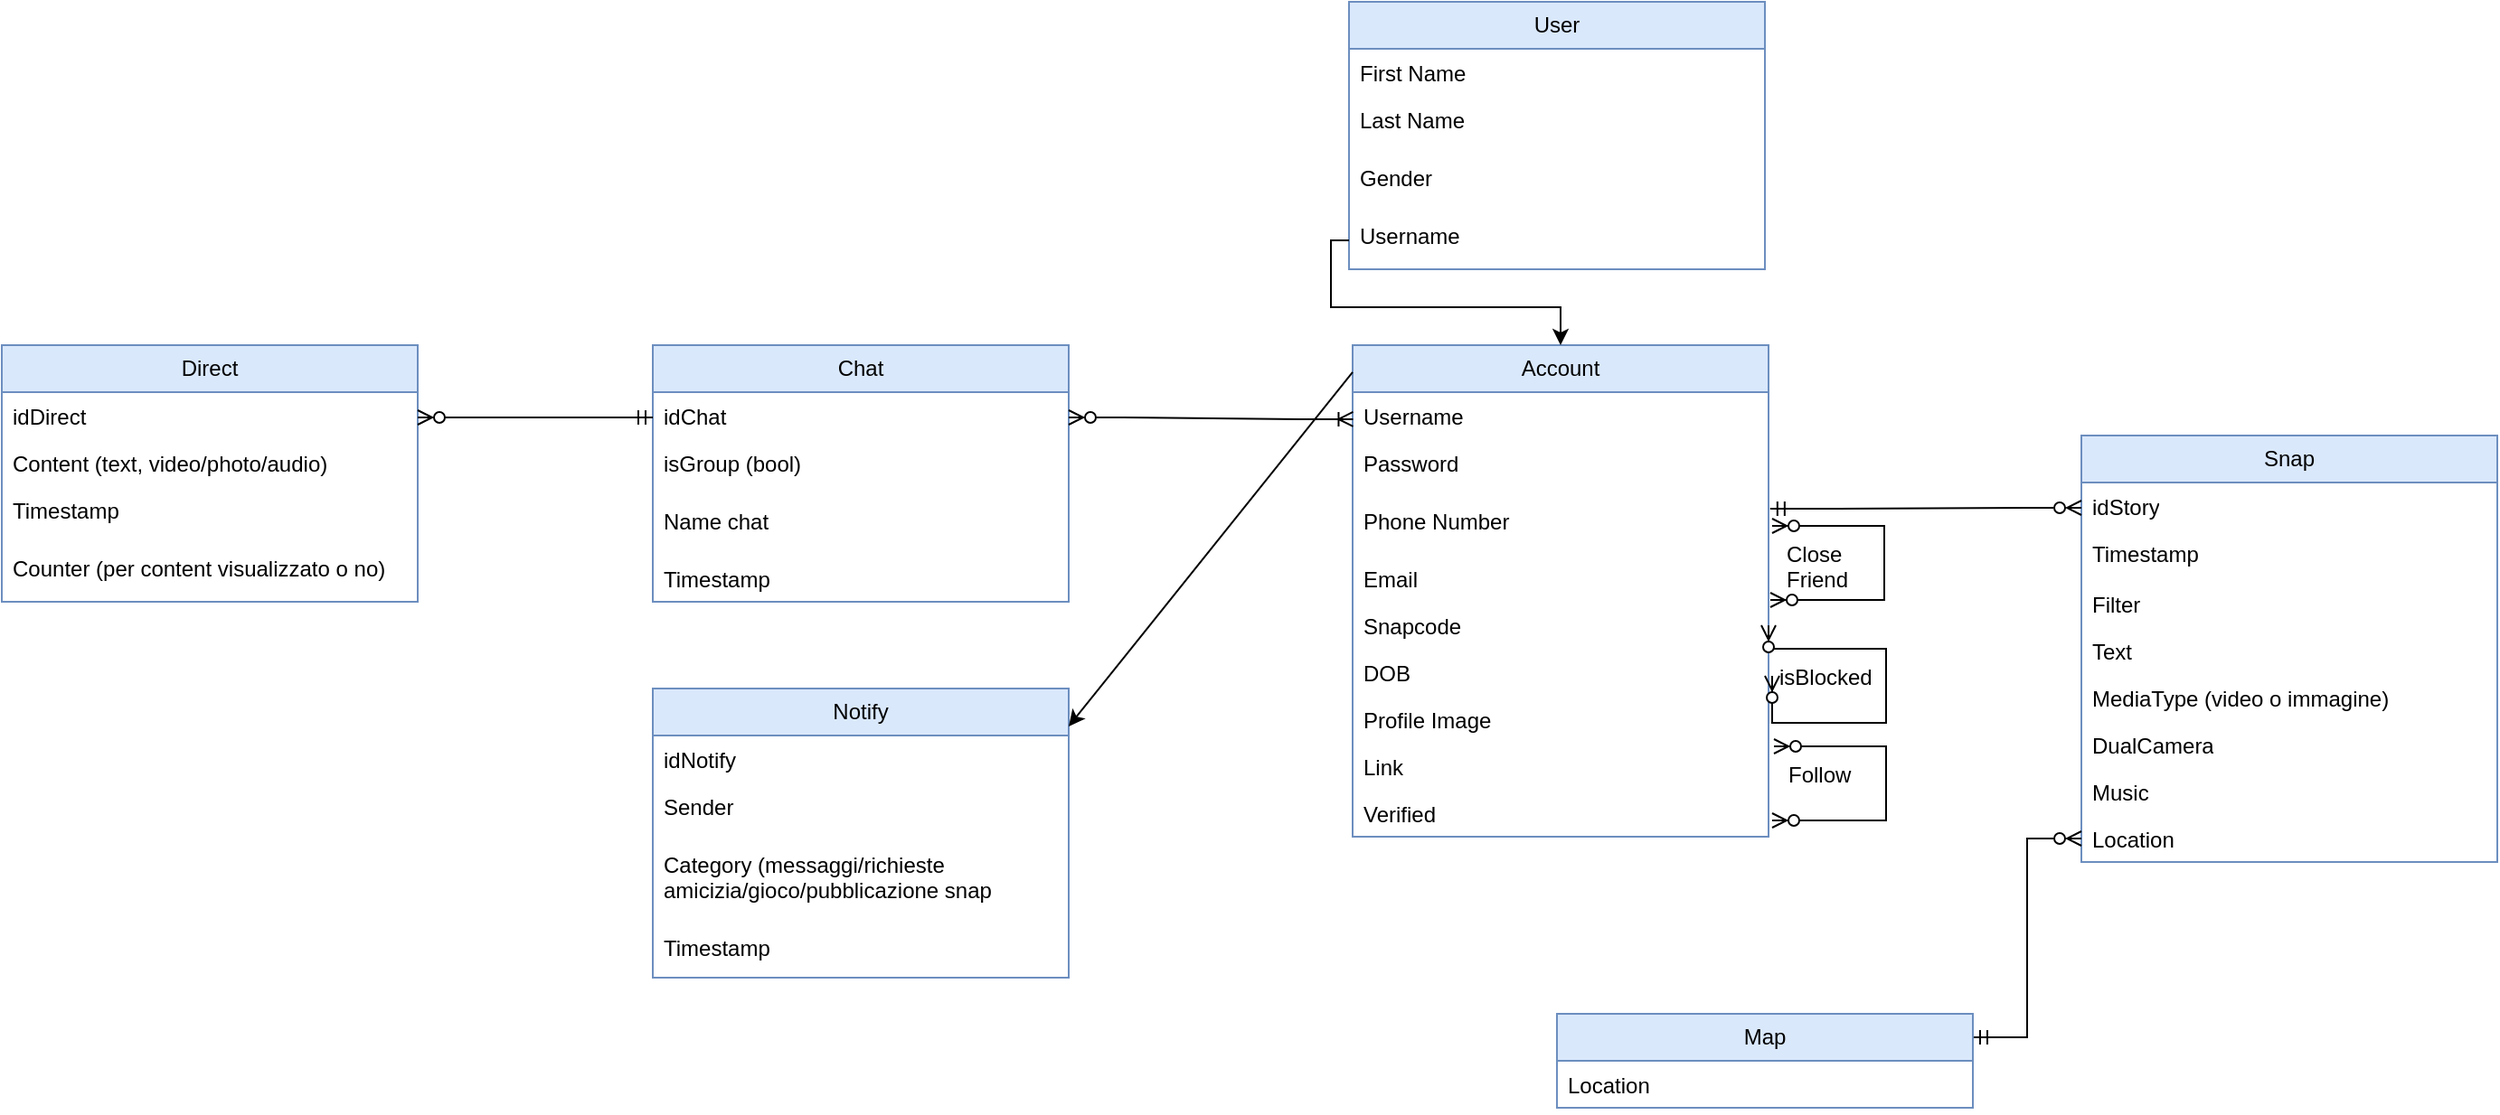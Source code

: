 <mxfile version="22.0.4" type="github">
  <diagram name="Pagina-1" id="GIBFP50uOtnZrcErWkJY">
    <mxGraphModel dx="1122" dy="761" grid="1" gridSize="10" guides="1" tooltips="1" connect="1" arrows="1" fold="1" page="1" pageScale="1" pageWidth="827" pageHeight="1169" math="0" shadow="0">
      <root>
        <mxCell id="0" />
        <mxCell id="1" parent="0" />
        <mxCell id="8mNQiIAJqrb__Uq2_laJ-1" value="Direct" style="swimlane;fontStyle=0;childLayout=stackLayout;horizontal=1;startSize=26;fillColor=#dae8fc;horizontalStack=0;resizeParent=1;resizeParentMax=0;resizeLast=0;collapsible=1;marginBottom=0;whiteSpace=wrap;html=1;strokeColor=#6c8ebf;" parent="1" vertex="1">
          <mxGeometry x="80" y="200" width="230" height="142" as="geometry">
            <mxRectangle x="80" y="200" width="70" height="30" as="alternateBounds" />
          </mxGeometry>
        </mxCell>
        <mxCell id="8mNQiIAJqrb__Uq2_laJ-2" value="idDirect" style="text;strokeColor=none;fillColor=none;align=left;verticalAlign=top;spacingLeft=4;spacingRight=4;overflow=hidden;rotatable=0;points=[[0,0.5],[1,0.5]];portConstraint=eastwest;whiteSpace=wrap;html=1;" parent="8mNQiIAJqrb__Uq2_laJ-1" vertex="1">
          <mxGeometry y="26" width="230" height="26" as="geometry" />
        </mxCell>
        <mxCell id="8mNQiIAJqrb__Uq2_laJ-3" value="Content (text, video/photo/audio)" style="text;strokeColor=none;fillColor=none;align=left;verticalAlign=top;spacingLeft=4;spacingRight=4;overflow=hidden;rotatable=0;points=[[0,0.5],[1,0.5]];portConstraint=eastwest;whiteSpace=wrap;html=1;" parent="8mNQiIAJqrb__Uq2_laJ-1" vertex="1">
          <mxGeometry y="52" width="230" height="26" as="geometry" />
        </mxCell>
        <mxCell id="8mNQiIAJqrb__Uq2_laJ-4" value="Timestamp" style="text;strokeColor=none;fillColor=none;align=left;verticalAlign=top;spacingLeft=4;spacingRight=4;overflow=hidden;rotatable=0;points=[[0,0.5],[1,0.5]];portConstraint=eastwest;whiteSpace=wrap;html=1;" parent="8mNQiIAJqrb__Uq2_laJ-1" vertex="1">
          <mxGeometry y="78" width="230" height="32" as="geometry" />
        </mxCell>
        <mxCell id="8mNQiIAJqrb__Uq2_laJ-6" value="Counter (per content visualizzato o no)" style="text;strokeColor=none;fillColor=none;align=left;verticalAlign=top;spacingLeft=4;spacingRight=4;overflow=hidden;rotatable=0;points=[[0,0.5],[1,0.5]];portConstraint=eastwest;whiteSpace=wrap;html=1;" parent="8mNQiIAJqrb__Uq2_laJ-1" vertex="1">
          <mxGeometry y="110" width="230" height="32" as="geometry" />
        </mxCell>
        <mxCell id="8mNQiIAJqrb__Uq2_laJ-7" value="Chat" style="swimlane;fontStyle=0;childLayout=stackLayout;horizontal=1;startSize=26;fillColor=#dae8fc;horizontalStack=0;resizeParent=1;resizeParentMax=0;resizeLast=0;collapsible=1;marginBottom=0;whiteSpace=wrap;html=1;strokeColor=#6c8ebf;" parent="1" vertex="1">
          <mxGeometry x="440" y="200" width="230" height="142" as="geometry">
            <mxRectangle x="80" y="200" width="70" height="30" as="alternateBounds" />
          </mxGeometry>
        </mxCell>
        <mxCell id="8mNQiIAJqrb__Uq2_laJ-8" value="idChat" style="text;strokeColor=none;fillColor=none;align=left;verticalAlign=top;spacingLeft=4;spacingRight=4;overflow=hidden;rotatable=0;points=[[0,0.5],[1,0.5]];portConstraint=eastwest;whiteSpace=wrap;html=1;" parent="8mNQiIAJqrb__Uq2_laJ-7" vertex="1">
          <mxGeometry y="26" width="230" height="26" as="geometry" />
        </mxCell>
        <mxCell id="8mNQiIAJqrb__Uq2_laJ-10" value="isGroup (bool)" style="text;strokeColor=none;fillColor=none;align=left;verticalAlign=top;spacingLeft=4;spacingRight=4;overflow=hidden;rotatable=0;points=[[0,0.5],[1,0.5]];portConstraint=eastwest;whiteSpace=wrap;html=1;" parent="8mNQiIAJqrb__Uq2_laJ-7" vertex="1">
          <mxGeometry y="52" width="230" height="32" as="geometry" />
        </mxCell>
        <mxCell id="8mNQiIAJqrb__Uq2_laJ-11" value="Name chat" style="text;strokeColor=none;fillColor=none;align=left;verticalAlign=top;spacingLeft=4;spacingRight=4;overflow=hidden;rotatable=0;points=[[0,0.5],[1,0.5]];portConstraint=eastwest;whiteSpace=wrap;html=1;" parent="8mNQiIAJqrb__Uq2_laJ-7" vertex="1">
          <mxGeometry y="84" width="230" height="32" as="geometry" />
        </mxCell>
        <mxCell id="8mNQiIAJqrb__Uq2_laJ-12" value="Timestamp" style="text;strokeColor=none;fillColor=none;align=left;verticalAlign=top;spacingLeft=4;spacingRight=4;overflow=hidden;rotatable=0;points=[[0,0.5],[1,0.5]];portConstraint=eastwest;whiteSpace=wrap;html=1;" parent="8mNQiIAJqrb__Uq2_laJ-7" vertex="1">
          <mxGeometry y="116" width="230" height="26" as="geometry" />
        </mxCell>
        <mxCell id="8mNQiIAJqrb__Uq2_laJ-13" value="Account" style="swimlane;fontStyle=0;childLayout=stackLayout;horizontal=1;startSize=26;fillColor=#dae8fc;horizontalStack=0;resizeParent=1;resizeParentMax=0;resizeLast=0;collapsible=1;marginBottom=0;whiteSpace=wrap;html=1;strokeColor=#6c8ebf;" parent="1" vertex="1">
          <mxGeometry x="827" y="200" width="230" height="272" as="geometry">
            <mxRectangle x="80" y="200" width="70" height="30" as="alternateBounds" />
          </mxGeometry>
        </mxCell>
        <mxCell id="8mNQiIAJqrb__Uq2_laJ-14" value="Username" style="text;strokeColor=none;fillColor=none;align=left;verticalAlign=top;spacingLeft=4;spacingRight=4;overflow=hidden;rotatable=0;points=[[0,0.5],[1,0.5]];portConstraint=eastwest;whiteSpace=wrap;html=1;" parent="8mNQiIAJqrb__Uq2_laJ-13" vertex="1">
          <mxGeometry y="26" width="230" height="26" as="geometry" />
        </mxCell>
        <mxCell id="8mNQiIAJqrb__Uq2_laJ-15" value="Password" style="text;strokeColor=none;fillColor=none;align=left;verticalAlign=top;spacingLeft=4;spacingRight=4;overflow=hidden;rotatable=0;points=[[0,0.5],[1,0.5]];portConstraint=eastwest;whiteSpace=wrap;html=1;" parent="8mNQiIAJqrb__Uq2_laJ-13" vertex="1">
          <mxGeometry y="52" width="230" height="32" as="geometry" />
        </mxCell>
        <mxCell id="8mNQiIAJqrb__Uq2_laJ-16" value="Phone Number" style="text;strokeColor=none;fillColor=none;align=left;verticalAlign=top;spacingLeft=4;spacingRight=4;overflow=hidden;rotatable=0;points=[[0,0.5],[1,0.5]];portConstraint=eastwest;whiteSpace=wrap;html=1;" parent="8mNQiIAJqrb__Uq2_laJ-13" vertex="1">
          <mxGeometry y="84" width="230" height="32" as="geometry" />
        </mxCell>
        <mxCell id="8mNQiIAJqrb__Uq2_laJ-19" value="Email" style="text;strokeColor=none;fillColor=none;align=left;verticalAlign=top;spacingLeft=4;spacingRight=4;overflow=hidden;rotatable=0;points=[[0,0.5],[1,0.5]];portConstraint=eastwest;whiteSpace=wrap;html=1;" parent="8mNQiIAJqrb__Uq2_laJ-13" vertex="1">
          <mxGeometry y="116" width="230" height="26" as="geometry" />
        </mxCell>
        <mxCell id="8mNQiIAJqrb__Uq2_laJ-20" value="Snapcode" style="text;strokeColor=none;fillColor=none;align=left;verticalAlign=top;spacingLeft=4;spacingRight=4;overflow=hidden;rotatable=0;points=[[0,0.5],[1,0.5]];portConstraint=eastwest;whiteSpace=wrap;html=1;" parent="8mNQiIAJqrb__Uq2_laJ-13" vertex="1">
          <mxGeometry y="142" width="230" height="26" as="geometry" />
        </mxCell>
        <mxCell id="8mNQiIAJqrb__Uq2_laJ-21" value="DOB" style="text;strokeColor=none;fillColor=none;align=left;verticalAlign=top;spacingLeft=4;spacingRight=4;overflow=hidden;rotatable=0;points=[[0,0.5],[1,0.5]];portConstraint=eastwest;whiteSpace=wrap;html=1;" parent="8mNQiIAJqrb__Uq2_laJ-13" vertex="1">
          <mxGeometry y="168" width="230" height="26" as="geometry" />
        </mxCell>
        <mxCell id="8mNQiIAJqrb__Uq2_laJ-22" value="Profile Image" style="text;strokeColor=none;fillColor=none;align=left;verticalAlign=top;spacingLeft=4;spacingRight=4;overflow=hidden;rotatable=0;points=[[0,0.5],[1,0.5]];portConstraint=eastwest;whiteSpace=wrap;html=1;" parent="8mNQiIAJqrb__Uq2_laJ-13" vertex="1">
          <mxGeometry y="194" width="230" height="26" as="geometry" />
        </mxCell>
        <mxCell id="8mNQiIAJqrb__Uq2_laJ-23" value="Link" style="text;strokeColor=none;fillColor=none;align=left;verticalAlign=top;spacingLeft=4;spacingRight=4;overflow=hidden;rotatable=0;points=[[0,0.5],[1,0.5]];portConstraint=eastwest;whiteSpace=wrap;html=1;" parent="8mNQiIAJqrb__Uq2_laJ-13" vertex="1">
          <mxGeometry y="220" width="230" height="26" as="geometry" />
        </mxCell>
        <mxCell id="gF0_HSsdIN5_ckF4kotu-1" value="" style="fontSize=12;html=1;endArrow=ERzeroToMany;endFill=1;startArrow=ERzeroToMany;rounded=0;edgeStyle=orthogonalEdgeStyle;exitX=1;exitY=0.5;exitDx=0;exitDy=0;entryX=1;entryY=0.5;entryDx=0;entryDy=0;" edge="1" parent="8mNQiIAJqrb__Uq2_laJ-13" target="8mNQiIAJqrb__Uq2_laJ-20">
          <mxGeometry width="100" height="100" relative="1" as="geometry">
            <mxPoint x="232.0" y="183.0" as="sourcePoint" />
            <mxPoint x="223" y="160" as="targetPoint" />
            <Array as="points">
              <mxPoint x="232" y="209" />
              <mxPoint x="295" y="209" />
              <mxPoint x="295" y="168" />
              <mxPoint x="230" y="168" />
            </Array>
          </mxGeometry>
        </mxCell>
        <mxCell id="8mNQiIAJqrb__Uq2_laJ-24" value="Verified" style="text;strokeColor=none;fillColor=none;align=left;verticalAlign=top;spacingLeft=4;spacingRight=4;overflow=hidden;rotatable=0;points=[[0,0.5],[1,0.5]];portConstraint=eastwest;whiteSpace=wrap;html=1;" parent="8mNQiIAJqrb__Uq2_laJ-13" vertex="1">
          <mxGeometry y="246" width="230" height="26" as="geometry" />
        </mxCell>
        <mxCell id="8mNQiIAJqrb__Uq2_laJ-25" value="Snap" style="swimlane;fontStyle=0;childLayout=stackLayout;horizontal=1;startSize=26;fillColor=#dae8fc;horizontalStack=0;resizeParent=1;resizeParentMax=0;resizeLast=0;collapsible=1;marginBottom=0;whiteSpace=wrap;html=1;strokeColor=#6c8ebf;" parent="1" vertex="1">
          <mxGeometry x="1230" y="250" width="230" height="236" as="geometry">
            <mxRectangle x="80" y="200" width="70" height="30" as="alternateBounds" />
          </mxGeometry>
        </mxCell>
        <mxCell id="8mNQiIAJqrb__Uq2_laJ-26" value="idStory" style="text;strokeColor=none;fillColor=none;align=left;verticalAlign=top;spacingLeft=4;spacingRight=4;overflow=hidden;rotatable=0;points=[[0,0.5],[1,0.5]];portConstraint=eastwest;whiteSpace=wrap;html=1;" parent="8mNQiIAJqrb__Uq2_laJ-25" vertex="1">
          <mxGeometry y="26" width="230" height="26" as="geometry" />
        </mxCell>
        <mxCell id="8mNQiIAJqrb__Uq2_laJ-27" value="Timestamp" style="text;strokeColor=none;fillColor=none;align=left;verticalAlign=top;spacingLeft=4;spacingRight=4;overflow=hidden;rotatable=0;points=[[0,0.5],[1,0.5]];portConstraint=eastwest;whiteSpace=wrap;html=1;" parent="8mNQiIAJqrb__Uq2_laJ-25" vertex="1">
          <mxGeometry y="52" width="230" height="28" as="geometry" />
        </mxCell>
        <mxCell id="8mNQiIAJqrb__Uq2_laJ-29" value="Filter" style="text;strokeColor=none;fillColor=none;align=left;verticalAlign=top;spacingLeft=4;spacingRight=4;overflow=hidden;rotatable=0;points=[[0,0.5],[1,0.5]];portConstraint=eastwest;whiteSpace=wrap;html=1;" parent="8mNQiIAJqrb__Uq2_laJ-25" vertex="1">
          <mxGeometry y="80" width="230" height="26" as="geometry" />
        </mxCell>
        <mxCell id="8mNQiIAJqrb__Uq2_laJ-30" value="Text" style="text;strokeColor=none;fillColor=none;align=left;verticalAlign=top;spacingLeft=4;spacingRight=4;overflow=hidden;rotatable=0;points=[[0,0.5],[1,0.5]];portConstraint=eastwest;whiteSpace=wrap;html=1;" parent="8mNQiIAJqrb__Uq2_laJ-25" vertex="1">
          <mxGeometry y="106" width="230" height="26" as="geometry" />
        </mxCell>
        <mxCell id="8mNQiIAJqrb__Uq2_laJ-31" value="MediaType (video o immagine)" style="text;strokeColor=none;fillColor=none;align=left;verticalAlign=top;spacingLeft=4;spacingRight=4;overflow=hidden;rotatable=0;points=[[0,0.5],[1,0.5]];portConstraint=eastwest;whiteSpace=wrap;html=1;" parent="8mNQiIAJqrb__Uq2_laJ-25" vertex="1">
          <mxGeometry y="132" width="230" height="26" as="geometry" />
        </mxCell>
        <mxCell id="8mNQiIAJqrb__Uq2_laJ-32" value="DualCamera" style="text;strokeColor=none;fillColor=none;align=left;verticalAlign=top;spacingLeft=4;spacingRight=4;overflow=hidden;rotatable=0;points=[[0,0.5],[1,0.5]];portConstraint=eastwest;whiteSpace=wrap;html=1;" parent="8mNQiIAJqrb__Uq2_laJ-25" vertex="1">
          <mxGeometry y="158" width="230" height="26" as="geometry" />
        </mxCell>
        <mxCell id="8mNQiIAJqrb__Uq2_laJ-33" value="Music" style="text;strokeColor=none;fillColor=none;align=left;verticalAlign=top;spacingLeft=4;spacingRight=4;overflow=hidden;rotatable=0;points=[[0,0.5],[1,0.5]];portConstraint=eastwest;whiteSpace=wrap;html=1;" parent="8mNQiIAJqrb__Uq2_laJ-25" vertex="1">
          <mxGeometry y="184" width="230" height="26" as="geometry" />
        </mxCell>
        <mxCell id="gF0_HSsdIN5_ckF4kotu-9" value="Location" style="text;strokeColor=none;fillColor=none;align=left;verticalAlign=top;spacingLeft=4;spacingRight=4;overflow=hidden;rotatable=0;points=[[0,0.5],[1,0.5]];portConstraint=eastwest;whiteSpace=wrap;html=1;" vertex="1" parent="8mNQiIAJqrb__Uq2_laJ-25">
          <mxGeometry y="210" width="230" height="26" as="geometry" />
        </mxCell>
        <mxCell id="8mNQiIAJqrb__Uq2_laJ-34" value="Notify" style="swimlane;fontStyle=0;childLayout=stackLayout;horizontal=1;startSize=26;fillColor=#dae8fc;horizontalStack=0;resizeParent=1;resizeParentMax=0;resizeLast=0;collapsible=1;marginBottom=0;whiteSpace=wrap;html=1;strokeColor=#6c8ebf;" parent="1" vertex="1">
          <mxGeometry x="440" y="390" width="230" height="160" as="geometry">
            <mxRectangle x="80" y="200" width="70" height="30" as="alternateBounds" />
          </mxGeometry>
        </mxCell>
        <mxCell id="8mNQiIAJqrb__Uq2_laJ-35" value="idNotify" style="text;strokeColor=none;fillColor=none;align=left;verticalAlign=top;spacingLeft=4;spacingRight=4;overflow=hidden;rotatable=0;points=[[0,0.5],[1,0.5]];portConstraint=eastwest;whiteSpace=wrap;html=1;" parent="8mNQiIAJqrb__Uq2_laJ-34" vertex="1">
          <mxGeometry y="26" width="230" height="26" as="geometry" />
        </mxCell>
        <mxCell id="8mNQiIAJqrb__Uq2_laJ-36" value="Sender" style="text;strokeColor=none;fillColor=none;align=left;verticalAlign=top;spacingLeft=4;spacingRight=4;overflow=hidden;rotatable=0;points=[[0,0.5],[1,0.5]];portConstraint=eastwest;whiteSpace=wrap;html=1;" parent="8mNQiIAJqrb__Uq2_laJ-34" vertex="1">
          <mxGeometry y="52" width="230" height="32" as="geometry" />
        </mxCell>
        <mxCell id="8mNQiIAJqrb__Uq2_laJ-37" value="Category (messaggi/richieste amicizia/gioco/pubblicazione snap" style="text;strokeColor=none;fillColor=none;align=left;verticalAlign=top;spacingLeft=4;spacingRight=4;overflow=hidden;rotatable=0;points=[[0,0.5],[1,0.5]];portConstraint=eastwest;whiteSpace=wrap;html=1;" parent="8mNQiIAJqrb__Uq2_laJ-34" vertex="1">
          <mxGeometry y="84" width="230" height="46" as="geometry" />
        </mxCell>
        <mxCell id="8mNQiIAJqrb__Uq2_laJ-38" value="Timestamp" style="text;strokeColor=none;fillColor=none;align=left;verticalAlign=top;spacingLeft=4;spacingRight=4;overflow=hidden;rotatable=0;points=[[0,0.5],[1,0.5]];portConstraint=eastwest;whiteSpace=wrap;html=1;" parent="8mNQiIAJqrb__Uq2_laJ-34" vertex="1">
          <mxGeometry y="130" width="230" height="30" as="geometry" />
        </mxCell>
        <mxCell id="8mNQiIAJqrb__Uq2_laJ-41" value="" style="fontSize=12;html=1;endArrow=ERzeroToMany;startArrow=ERmandOne;rounded=0;entryX=1;entryY=0.5;entryDx=0;entryDy=0;" parent="1" edge="1">
          <mxGeometry width="100" height="100" relative="1" as="geometry">
            <mxPoint x="440" y="240" as="sourcePoint" />
            <mxPoint x="310" y="240" as="targetPoint" />
          </mxGeometry>
        </mxCell>
        <mxCell id="8mNQiIAJqrb__Uq2_laJ-43" value="" style="edgeStyle=entityRelationEdgeStyle;fontSize=12;html=1;endArrow=ERoneToMany;startArrow=ERzeroToMany;rounded=0;entryX=0.004;entryY=0.05;entryDx=0;entryDy=0;entryPerimeter=0;exitX=1.003;exitY=0.098;exitDx=0;exitDy=0;exitPerimeter=0;" parent="1" edge="1">
          <mxGeometry width="100" height="100" relative="1" as="geometry">
            <mxPoint x="670" y="239.996" as="sourcePoint" />
            <mxPoint x="827.23" y="240.98" as="targetPoint" />
          </mxGeometry>
        </mxCell>
        <mxCell id="gF0_HSsdIN5_ckF4kotu-3" value="isBlocked" style="text;strokeColor=none;fillColor=none;spacingLeft=4;spacingRight=4;overflow=hidden;rotatable=0;points=[[0,0.5],[1,0.5]];portConstraint=eastwest;fontSize=12;whiteSpace=wrap;html=1;" vertex="1" parent="1">
          <mxGeometry x="1057" y="370" width="65" height="30" as="geometry" />
        </mxCell>
        <mxCell id="gF0_HSsdIN5_ckF4kotu-4" value="" style="fontSize=12;html=1;endArrow=ERzeroToMany;endFill=1;startArrow=ERzeroToMany;rounded=0;edgeStyle=orthogonalEdgeStyle;entryX=1.004;entryY=0.923;entryDx=0;entryDy=0;entryPerimeter=0;exitX=1;exitY=0.5;exitDx=0;exitDy=0;" edge="1" parent="1">
          <mxGeometry width="100" height="100" relative="1" as="geometry">
            <mxPoint x="1059" y="463" as="sourcePoint" />
            <mxPoint x="1060" y="422" as="targetPoint" />
            <Array as="points">
              <mxPoint x="1122" y="463" />
              <mxPoint x="1122" y="422" />
            </Array>
          </mxGeometry>
        </mxCell>
        <mxCell id="gF0_HSsdIN5_ckF4kotu-5" value="Follow" style="text;strokeColor=none;fillColor=none;spacingLeft=4;spacingRight=4;overflow=hidden;rotatable=0;points=[[0,0.5],[1,0.5]];portConstraint=eastwest;fontSize=12;whiteSpace=wrap;html=1;" vertex="1" parent="1">
          <mxGeometry x="1062" y="424" width="50" height="30" as="geometry" />
        </mxCell>
        <mxCell id="gF0_HSsdIN5_ckF4kotu-6" value="Close&lt;br&gt;Friend" style="text;strokeColor=none;fillColor=none;spacingLeft=4;spacingRight=4;overflow=hidden;rotatable=0;points=[[0,0.5],[1,0.5]];portConstraint=eastwest;fontSize=12;whiteSpace=wrap;html=1;" vertex="1" parent="1">
          <mxGeometry x="1061" y="302" width="50" height="30" as="geometry" />
        </mxCell>
        <mxCell id="gF0_HSsdIN5_ckF4kotu-7" value="" style="fontSize=12;html=1;endArrow=ERzeroToMany;endFill=1;startArrow=ERzeroToMany;rounded=0;edgeStyle=orthogonalEdgeStyle;entryX=1.004;entryY=0.923;entryDx=0;entryDy=0;entryPerimeter=0;exitX=1;exitY=0.5;exitDx=0;exitDy=0;" edge="1" parent="1">
          <mxGeometry width="100" height="100" relative="1" as="geometry">
            <mxPoint x="1058" y="341" as="sourcePoint" />
            <mxPoint x="1059" y="300" as="targetPoint" />
            <Array as="points">
              <mxPoint x="1121" y="341" />
              <mxPoint x="1121" y="300" />
            </Array>
          </mxGeometry>
        </mxCell>
        <mxCell id="gF0_HSsdIN5_ckF4kotu-8" value="" style="edgeStyle=entityRelationEdgeStyle;fontSize=12;html=1;endArrow=ERzeroToMany;startArrow=ERmandOne;rounded=0;exitX=1.004;exitY=0.205;exitDx=0;exitDy=0;exitPerimeter=0;startFill=0;endFill=0;" edge="1" parent="1" source="8mNQiIAJqrb__Uq2_laJ-16">
          <mxGeometry width="100" height="100" relative="1" as="geometry">
            <mxPoint x="1080" y="280" as="sourcePoint" />
            <mxPoint x="1230" y="290" as="targetPoint" />
          </mxGeometry>
        </mxCell>
        <mxCell id="gF0_HSsdIN5_ckF4kotu-10" value="" style="edgeStyle=entityRelationEdgeStyle;fontSize=12;html=1;endArrow=ERzeroToMany;startArrow=ERmandOne;rounded=0;startFill=0;endFill=0;entryX=0;entryY=0.5;entryDx=0;entryDy=0;exitX=1;exitY=0.25;exitDx=0;exitDy=0;" edge="1" parent="1" source="gF0_HSsdIN5_ckF4kotu-11" target="gF0_HSsdIN5_ckF4kotu-9">
          <mxGeometry width="100" height="100" relative="1" as="geometry">
            <mxPoint x="1170" y="650" as="sourcePoint" />
            <mxPoint x="1252" y="583" as="targetPoint" />
          </mxGeometry>
        </mxCell>
        <mxCell id="gF0_HSsdIN5_ckF4kotu-11" value="Map" style="swimlane;fontStyle=0;childLayout=stackLayout;horizontal=1;startSize=26;fillColor=#dae8fc;horizontalStack=0;resizeParent=1;resizeParentMax=0;resizeLast=0;collapsible=1;marginBottom=0;whiteSpace=wrap;html=1;strokeColor=#6c8ebf;" vertex="1" parent="1">
          <mxGeometry x="940" y="570" width="230" height="52" as="geometry">
            <mxRectangle x="80" y="200" width="70" height="30" as="alternateBounds" />
          </mxGeometry>
        </mxCell>
        <mxCell id="gF0_HSsdIN5_ckF4kotu-20" value="Location" style="text;strokeColor=none;fillColor=none;align=left;verticalAlign=top;spacingLeft=4;spacingRight=4;overflow=hidden;rotatable=0;points=[[0,0.5],[1,0.5]];portConstraint=eastwest;whiteSpace=wrap;html=1;" vertex="1" parent="gF0_HSsdIN5_ckF4kotu-11">
          <mxGeometry y="26" width="230" height="26" as="geometry" />
        </mxCell>
        <mxCell id="gF0_HSsdIN5_ckF4kotu-21" value="User" style="swimlane;fontStyle=0;childLayout=stackLayout;horizontal=1;startSize=26;fillColor=#dae8fc;horizontalStack=0;resizeParent=1;resizeParentMax=0;resizeLast=0;collapsible=1;marginBottom=0;whiteSpace=wrap;html=1;strokeColor=#6c8ebf;" vertex="1" parent="1">
          <mxGeometry x="825" y="10" width="230" height="148" as="geometry">
            <mxRectangle x="80" y="200" width="70" height="30" as="alternateBounds" />
          </mxGeometry>
        </mxCell>
        <mxCell id="gF0_HSsdIN5_ckF4kotu-22" value="First Name" style="text;strokeColor=none;fillColor=none;align=left;verticalAlign=top;spacingLeft=4;spacingRight=4;overflow=hidden;rotatable=0;points=[[0,0.5],[1,0.5]];portConstraint=eastwest;whiteSpace=wrap;html=1;" vertex="1" parent="gF0_HSsdIN5_ckF4kotu-21">
          <mxGeometry y="26" width="230" height="26" as="geometry" />
        </mxCell>
        <mxCell id="gF0_HSsdIN5_ckF4kotu-23" value="Last Name" style="text;strokeColor=none;fillColor=none;align=left;verticalAlign=top;spacingLeft=4;spacingRight=4;overflow=hidden;rotatable=0;points=[[0,0.5],[1,0.5]];portConstraint=eastwest;whiteSpace=wrap;html=1;" vertex="1" parent="gF0_HSsdIN5_ckF4kotu-21">
          <mxGeometry y="52" width="230" height="32" as="geometry" />
        </mxCell>
        <mxCell id="gF0_HSsdIN5_ckF4kotu-26" value="Gender" style="text;strokeColor=none;fillColor=none;align=left;verticalAlign=top;spacingLeft=4;spacingRight=4;overflow=hidden;rotatable=0;points=[[0,0.5],[1,0.5]];portConstraint=eastwest;whiteSpace=wrap;html=1;" vertex="1" parent="gF0_HSsdIN5_ckF4kotu-21">
          <mxGeometry y="84" width="230" height="32" as="geometry" />
        </mxCell>
        <mxCell id="gF0_HSsdIN5_ckF4kotu-28" value="Username" style="text;strokeColor=none;fillColor=none;align=left;verticalAlign=top;spacingLeft=4;spacingRight=4;overflow=hidden;rotatable=0;points=[[0,0.5],[1,0.5]];portConstraint=eastwest;whiteSpace=wrap;html=1;" vertex="1" parent="gF0_HSsdIN5_ckF4kotu-21">
          <mxGeometry y="116" width="230" height="32" as="geometry" />
        </mxCell>
        <mxCell id="gF0_HSsdIN5_ckF4kotu-31" value="" style="endArrow=classic;html=1;rounded=0;exitX=0;exitY=0.5;exitDx=0;exitDy=0;edgeStyle=orthogonalEdgeStyle;" edge="1" parent="1" source="gF0_HSsdIN5_ckF4kotu-28" target="8mNQiIAJqrb__Uq2_laJ-13">
          <mxGeometry width="50" height="50" relative="1" as="geometry">
            <mxPoint x="730" y="170" as="sourcePoint" />
            <mxPoint x="760" y="142" as="targetPoint" />
          </mxGeometry>
        </mxCell>
        <mxCell id="gF0_HSsdIN5_ckF4kotu-32" value="" style="endArrow=classic;html=1;rounded=0;exitX=0;exitY=0.055;exitDx=0;exitDy=0;exitPerimeter=0;entryX=1;entryY=0.131;entryDx=0;entryDy=0;entryPerimeter=0;" edge="1" parent="1" source="8mNQiIAJqrb__Uq2_laJ-13" target="8mNQiIAJqrb__Uq2_laJ-34">
          <mxGeometry width="50" height="50" relative="1" as="geometry">
            <mxPoint x="710" y="350" as="sourcePoint" />
            <mxPoint x="760" y="300" as="targetPoint" />
          </mxGeometry>
        </mxCell>
      </root>
    </mxGraphModel>
  </diagram>
</mxfile>
